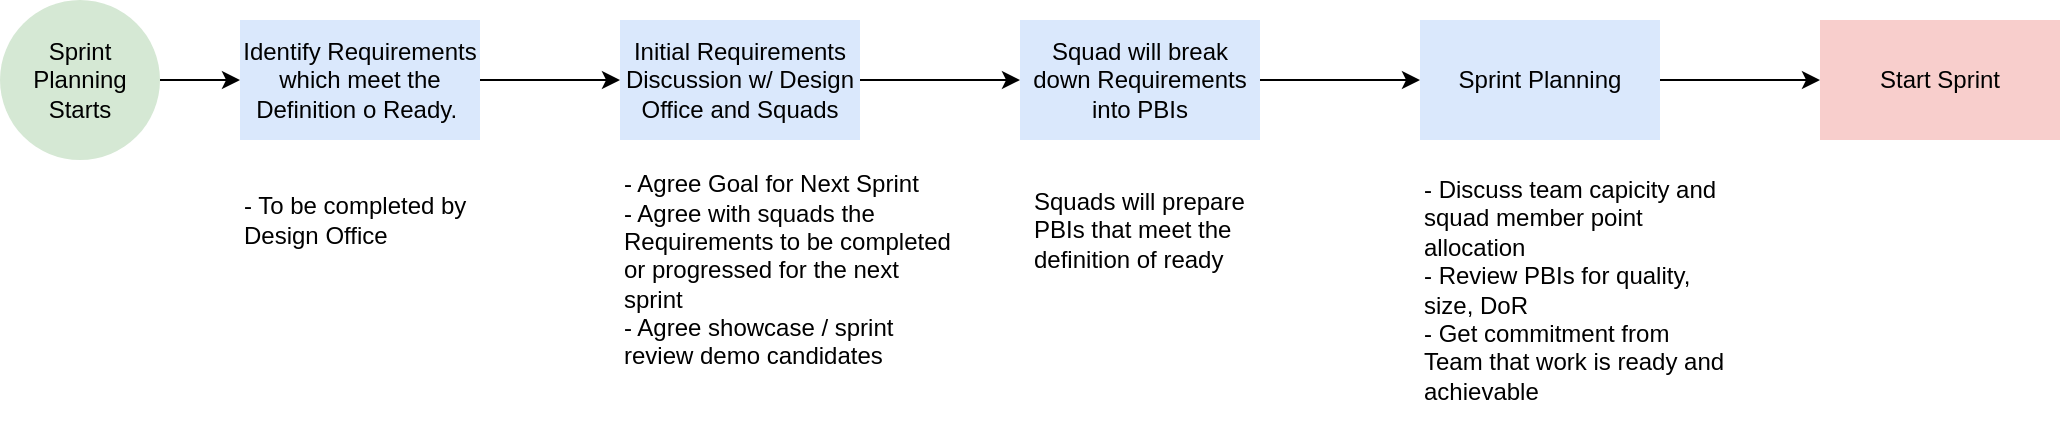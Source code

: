 <mxfile version="20.8.3" type="github">
  <diagram id="2fqRmTUg2xmBkKct_itL" name="Page-1">
    <mxGraphModel dx="1434" dy="884" grid="1" gridSize="10" guides="1" tooltips="1" connect="1" arrows="1" fold="1" page="1" pageScale="1" pageWidth="1169" pageHeight="827" math="0" shadow="0">
      <root>
        <mxCell id="0" />
        <mxCell id="1" parent="0" />
        <mxCell id="ac5REmqUDFBW2QiY6OcQ-1" value="" style="edgeStyle=orthogonalEdgeStyle;rounded=0;orthogonalLoop=1;jettySize=auto;html=1;" edge="1" parent="1" source="ac5REmqUDFBW2QiY6OcQ-2" target="ac5REmqUDFBW2QiY6OcQ-12">
          <mxGeometry relative="1" as="geometry" />
        </mxCell>
        <mxCell id="ac5REmqUDFBW2QiY6OcQ-2" value="Sprint Planning Starts" style="ellipse;whiteSpace=wrap;html=1;aspect=fixed;fillColor=#d5e8d4;strokeColor=none;" vertex="1" parent="1">
          <mxGeometry x="40" y="140" width="80" height="80" as="geometry" />
        </mxCell>
        <mxCell id="ac5REmqUDFBW2QiY6OcQ-3" value="" style="edgeStyle=orthogonalEdgeStyle;rounded=0;orthogonalLoop=1;jettySize=auto;html=1;" edge="1" parent="1" source="ac5REmqUDFBW2QiY6OcQ-4" target="ac5REmqUDFBW2QiY6OcQ-6">
          <mxGeometry relative="1" as="geometry" />
        </mxCell>
        <mxCell id="ac5REmqUDFBW2QiY6OcQ-4" value="Initial Requirements Discussion w/ Design Office and Squads" style="rounded=0;whiteSpace=wrap;html=1;fillColor=#dae8fc;strokeColor=none;" vertex="1" parent="1">
          <mxGeometry x="350" y="150" width="120" height="60" as="geometry" />
        </mxCell>
        <mxCell id="ac5REmqUDFBW2QiY6OcQ-5" value="" style="edgeStyle=orthogonalEdgeStyle;rounded=0;orthogonalLoop=1;jettySize=auto;html=1;" edge="1" parent="1" source="ac5REmqUDFBW2QiY6OcQ-6" target="ac5REmqUDFBW2QiY6OcQ-9">
          <mxGeometry relative="1" as="geometry" />
        </mxCell>
        <mxCell id="ac5REmqUDFBW2QiY6OcQ-6" value="Squad will break down Requirements into PBIs" style="rounded=0;whiteSpace=wrap;html=1;fillColor=#dae8fc;strokeColor=none;" vertex="1" parent="1">
          <mxGeometry x="550" y="150" width="120" height="60" as="geometry" />
        </mxCell>
        <mxCell id="ac5REmqUDFBW2QiY6OcQ-7" value="- Agree Goal for Next Sprint&lt;br&gt;- Agree with squads the Requirements to be completed or progressed for the next sprint&lt;br&gt;- Agree showcase / sprint review demo candidates" style="text;html=1;strokeColor=none;fillColor=none;align=left;verticalAlign=middle;whiteSpace=wrap;rounded=0;" vertex="1" parent="1">
          <mxGeometry x="350" y="220" width="170" height="110" as="geometry" />
        </mxCell>
        <mxCell id="ac5REmqUDFBW2QiY6OcQ-8" value="" style="edgeStyle=orthogonalEdgeStyle;rounded=0;orthogonalLoop=1;jettySize=auto;html=1;" edge="1" parent="1" source="ac5REmqUDFBW2QiY6OcQ-9" target="ac5REmqUDFBW2QiY6OcQ-14">
          <mxGeometry relative="1" as="geometry" />
        </mxCell>
        <mxCell id="ac5REmqUDFBW2QiY6OcQ-9" value="Sprint Planning" style="rounded=0;whiteSpace=wrap;html=1;fillColor=#dae8fc;strokeColor=none;" vertex="1" parent="1">
          <mxGeometry x="750" y="150" width="120" height="60" as="geometry" />
        </mxCell>
        <mxCell id="ac5REmqUDFBW2QiY6OcQ-10" value="- Discuss team capicity and squad member point allocation&lt;br&gt;- Review PBIs for quality, size, DoR&lt;br&gt;- Get commitment from Team that work is ready and achievable" style="text;html=1;strokeColor=none;fillColor=none;align=left;verticalAlign=middle;whiteSpace=wrap;rounded=0;" vertex="1" parent="1">
          <mxGeometry x="750" y="220" width="155" height="130" as="geometry" />
        </mxCell>
        <mxCell id="ac5REmqUDFBW2QiY6OcQ-11" value="" style="edgeStyle=orthogonalEdgeStyle;rounded=0;orthogonalLoop=1;jettySize=auto;html=1;" edge="1" parent="1" source="ac5REmqUDFBW2QiY6OcQ-12" target="ac5REmqUDFBW2QiY6OcQ-4">
          <mxGeometry relative="1" as="geometry" />
        </mxCell>
        <mxCell id="ac5REmqUDFBW2QiY6OcQ-12" value="Identify Requirements which meet the Definition o Ready.&amp;nbsp;" style="rounded=0;whiteSpace=wrap;html=1;strokeColor=none;fillColor=#dae8fc;" vertex="1" parent="1">
          <mxGeometry x="160" y="150" width="120" height="60" as="geometry" />
        </mxCell>
        <mxCell id="ac5REmqUDFBW2QiY6OcQ-13" value="- To be completed by Design Office" style="text;html=1;strokeColor=none;fillColor=none;align=left;verticalAlign=middle;whiteSpace=wrap;rounded=0;" vertex="1" parent="1">
          <mxGeometry x="160" y="220" width="120" height="60" as="geometry" />
        </mxCell>
        <mxCell id="ac5REmqUDFBW2QiY6OcQ-14" value="Start Sprint" style="rounded=0;whiteSpace=wrap;html=1;strokeColor=none;fillColor=#f8cecc;" vertex="1" parent="1">
          <mxGeometry x="950" y="150" width="120" height="60" as="geometry" />
        </mxCell>
        <mxCell id="ac5REmqUDFBW2QiY6OcQ-15" value="Squads will prepare PBIs that meet the definition of ready" style="text;html=1;strokeColor=none;fillColor=none;align=left;verticalAlign=middle;whiteSpace=wrap;rounded=0;" vertex="1" parent="1">
          <mxGeometry x="555" y="220" width="135" height="70" as="geometry" />
        </mxCell>
      </root>
    </mxGraphModel>
  </diagram>
</mxfile>
